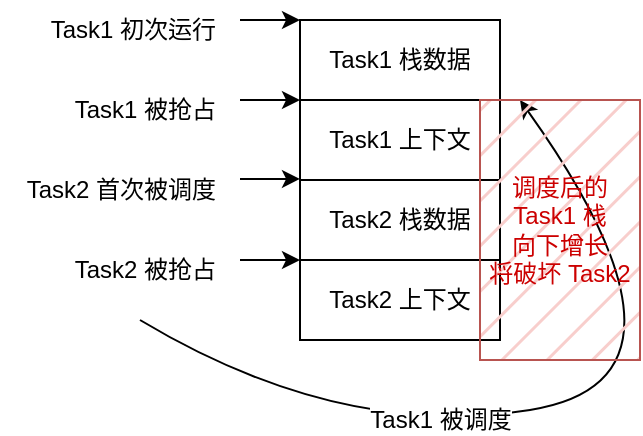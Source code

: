 <mxfile>
    <diagram id="CBWTxGyERXmDpSufS4Sj" name="Page-1">
        <mxGraphModel dx="511" dy="345" grid="1" gridSize="10" guides="1" tooltips="1" connect="1" arrows="1" fold="1" page="1" pageScale="1" pageWidth="850" pageHeight="1100" math="0" shadow="0">
            <root>
                <mxCell id="0"/>
                <mxCell id="1" parent="0"/>
                <mxCell id="17" value="Task2 上下文" style="rounded=0;whiteSpace=wrap;html=1;" parent="1" vertex="1">
                    <mxGeometry x="210" y="260" width="100" height="40" as="geometry"/>
                </mxCell>
                <mxCell id="2" value="Task1 上下文" style="rounded=0;whiteSpace=wrap;html=1;" parent="1" vertex="1">
                    <mxGeometry x="210" y="180" width="100" height="40" as="geometry"/>
                </mxCell>
                <mxCell id="3" value="Task2 栈数据" style="rounded=0;whiteSpace=wrap;html=1;" parent="1" vertex="1">
                    <mxGeometry x="210" y="220" width="100" height="40" as="geometry"/>
                </mxCell>
                <mxCell id="4" value="" style="endArrow=classic;html=1;" parent="1" edge="1">
                    <mxGeometry width="50" height="50" relative="1" as="geometry">
                        <mxPoint x="180" y="180" as="sourcePoint"/>
                        <mxPoint x="210" y="180" as="targetPoint"/>
                    </mxGeometry>
                </mxCell>
                <mxCell id="5" value="Task1 被抢占" style="text;html=1;align=right;verticalAlign=middle;whiteSpace=wrap;rounded=0;" parent="1" vertex="1">
                    <mxGeometry x="90" y="170" width="80" height="30" as="geometry"/>
                </mxCell>
                <mxCell id="6" value="Task1 栈数据" style="rounded=0;whiteSpace=wrap;html=1;" parent="1" vertex="1">
                    <mxGeometry x="210" y="140" width="100" height="40" as="geometry"/>
                </mxCell>
                <mxCell id="7" value="" style="endArrow=classic;html=1;" parent="1" edge="1">
                    <mxGeometry width="50" height="50" relative="1" as="geometry">
                        <mxPoint x="180" y="219.46" as="sourcePoint"/>
                        <mxPoint x="210" y="219.46" as="targetPoint"/>
                    </mxGeometry>
                </mxCell>
                <mxCell id="8" value="Task2 首次被调度" style="text;html=1;align=right;verticalAlign=middle;whiteSpace=wrap;rounded=0;" parent="1" vertex="1">
                    <mxGeometry x="60" y="210" width="110" height="30" as="geometry"/>
                </mxCell>
                <mxCell id="9" value="Task1 初次运行" style="text;html=1;align=right;verticalAlign=middle;whiteSpace=wrap;rounded=0;" parent="1" vertex="1">
                    <mxGeometry x="60" y="130" width="110" height="30" as="geometry"/>
                </mxCell>
                <mxCell id="11" value="" style="endArrow=classic;html=1;" parent="1" edge="1">
                    <mxGeometry width="50" height="50" relative="1" as="geometry">
                        <mxPoint x="180" y="140" as="sourcePoint"/>
                        <mxPoint x="210" y="140" as="targetPoint"/>
                    </mxGeometry>
                </mxCell>
                <mxCell id="12" value="" style="endArrow=classic;html=1;" parent="1" edge="1">
                    <mxGeometry width="50" height="50" relative="1" as="geometry">
                        <mxPoint x="180" y="260" as="sourcePoint"/>
                        <mxPoint x="210" y="260" as="targetPoint"/>
                    </mxGeometry>
                </mxCell>
                <mxCell id="13" value="Task2 被抢占" style="text;html=1;align=right;verticalAlign=middle;whiteSpace=wrap;rounded=0;" parent="1" vertex="1">
                    <mxGeometry x="90" y="250" width="80" height="30" as="geometry"/>
                </mxCell>
                <mxCell id="14" value="" style="curved=1;endArrow=classic;html=1;" parent="1" edge="1">
                    <mxGeometry width="50" height="50" relative="1" as="geometry">
                        <mxPoint x="130" y="290" as="sourcePoint"/>
                        <mxPoint x="320" y="180" as="targetPoint"/>
                        <Array as="points">
                            <mxPoint x="230" y="350"/>
                            <mxPoint x="420" y="320"/>
                        </Array>
                    </mxGeometry>
                </mxCell>
                <mxCell id="15" value="Task1 被调度" style="edgeLabel;html=1;align=center;verticalAlign=middle;resizable=0;points=[];fontSize=12;" parent="14" vertex="1" connectable="0">
                    <mxGeometry x="0.538" y="14" relative="1" as="geometry">
                        <mxPoint x="-93" y="61" as="offset"/>
                    </mxGeometry>
                </mxCell>
                <mxCell id="16" value="&lt;font style=&quot;color: rgb(204, 0, 0);&quot;&gt;调度后的 Task1 栈&lt;/font&gt;&lt;div&gt;&lt;font color=&quot;#cc0000&quot;&gt;向下增长&lt;br&gt;&lt;/font&gt;&lt;div&gt;&lt;font style=&quot;color: rgb(204, 0, 0);&quot;&gt;将破坏 Task2&lt;/font&gt;&lt;/div&gt;&lt;/div&gt;" style="rounded=0;whiteSpace=wrap;html=1;fillColor=#f8cecc;strokeColor=#b85450;fillStyle=hatch;fontColor=#CC0000;" parent="1" vertex="1">
                    <mxGeometry x="300" y="180" width="80" height="130" as="geometry"/>
                </mxCell>
            </root>
        </mxGraphModel>
    </diagram>
</mxfile>